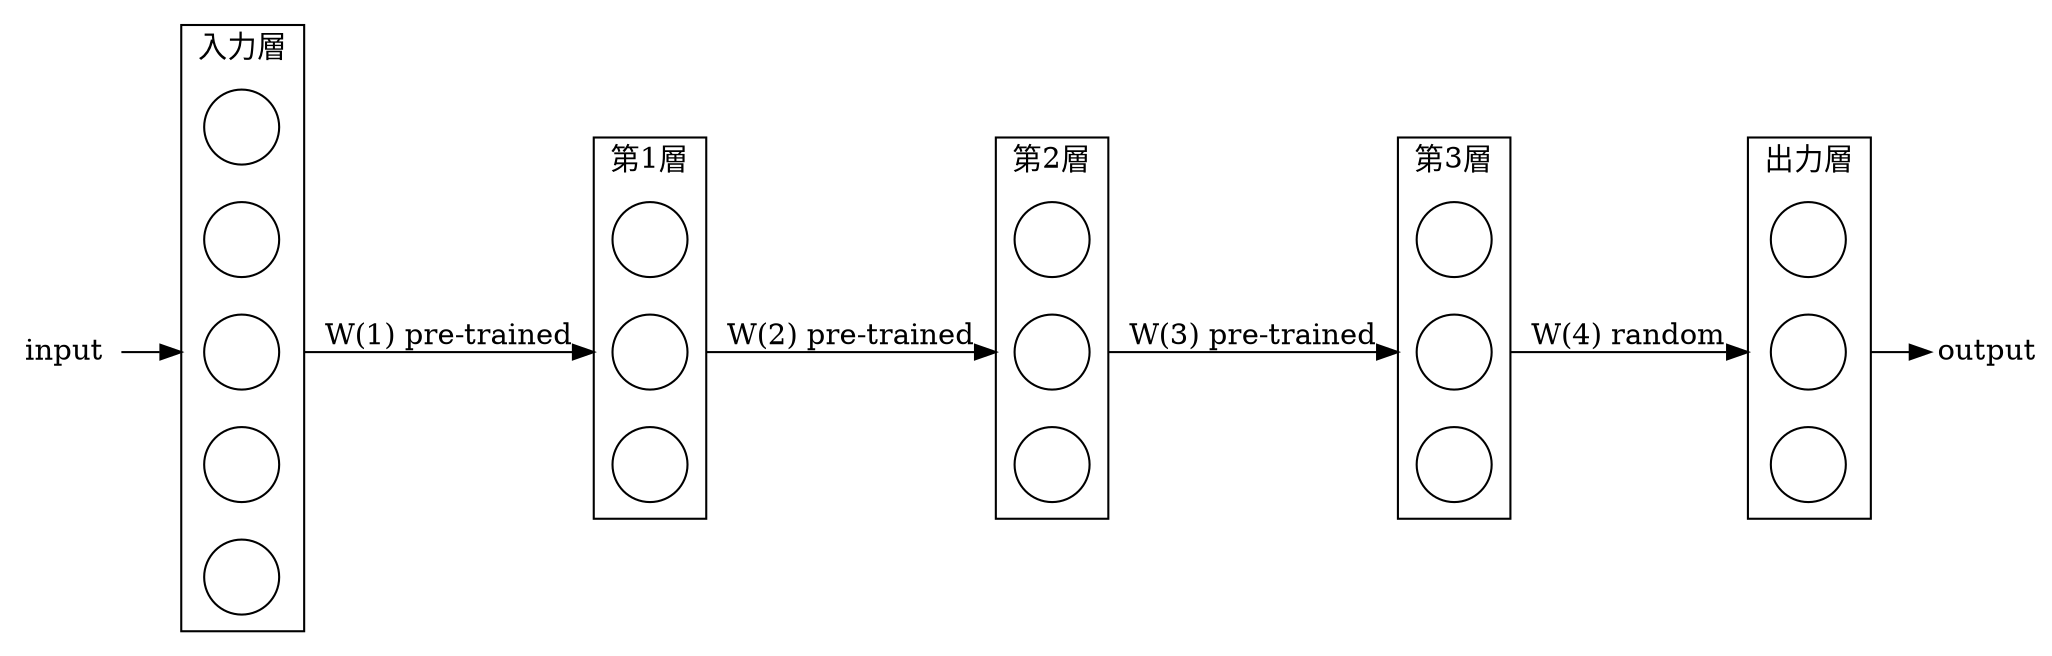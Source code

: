 digraph G {

  compound = true;
  ordering="out";
  rankdir=LR
	splines=line

  node [fixedsize=true, label=""];

  subgraph cluster_0 {
		node [style=solid, shape=circle];
		x1 x2 x3 x4 x5;
		label = "入力層";
	}

	subgraph cluster_1 {
		node [style=solid, shape=circle];
		u1_1 u1_2 u1_3;
		label = "第1層";
	}

  subgraph cluster_2 {
    node [style=solid, shape=circle];
    u2_1 u2_2 u2_3;
    label = "第2層"
  }

  subgraph cluster_3 {
    node [style=solid, shape=circle];
    u3_1 u3_2 u3_3;
    label = "第3層"
  }

  subgraph cluster_4 {
    node [style=solid, shape=circle];
    y1 y2 y3;
    label = "出力層"
  }





        i [shape=none, label="input"]
        o [shape=none, label="output"]

        i -> x3 [lhead=cluster_0]
        x3 -> u1_2 [lhead=cluster_1, ltail=cluster_0, label="W(1) pre-trained"]
        u1_2 -> u2_2 [lhead=cluster_2, ltail=cluster_1, label="W(2) pre-trained"]
        u2_2 -> u3_2 [lhead=cluster_3, ltail=cluster_2, label="W(3) pre-trained"]
        u3_2 -> y2 [lhead=cluster_4, ltail=cluster_3, label="W(4) random"]
        y2 -> o [ltail=cluster_4]

}
